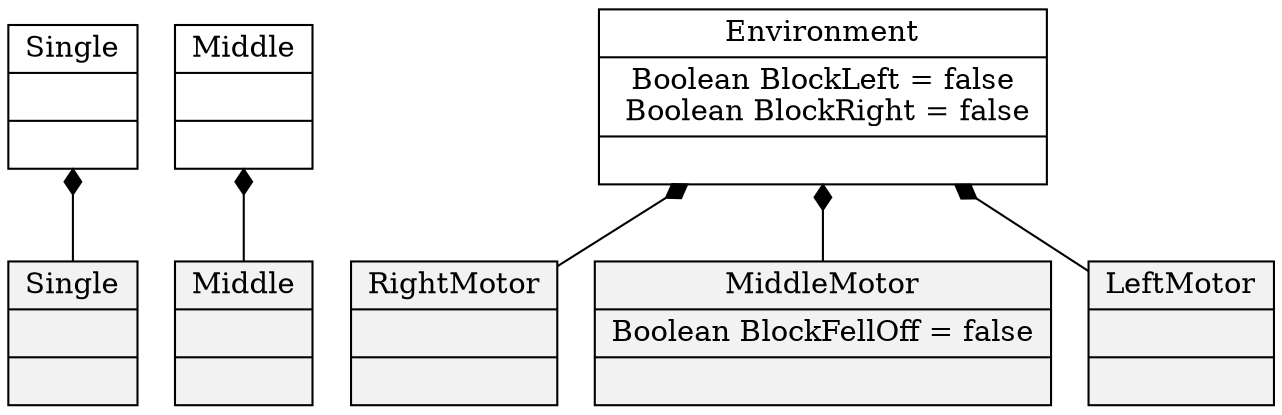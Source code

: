 
digraph LegoCase {
  node [shape=record]
  edge [dir=back, arrowtail=diamond]

Single_129
 [label="{Single||}"]
Single_129_Single [label="{Single||}", style=filled, fillcolor=gray95]
Single_129 -> Single_129_Single

Middle_128
 [label="{Middle||}"]
Middle_128_Middle [label="{Middle||}", style=filled, fillcolor=gray95]
Middle_128 -> Middle_128_Middle

Environment_84
 [label="{Environment|Boolean BlockLeft = false\n Boolean BlockRight = false|}"]
Environment_84_RightMotor [label="{RightMotor||}", style=filled, fillcolor=gray95]
Environment_84 -> Environment_84_RightMotor
Environment_84_MiddleMotor [label="{MiddleMotor|Boolean BlockFellOff = false|}", style=filled, fillcolor=gray95]
Environment_84 -> Environment_84_MiddleMotor
Environment_84_LeftMotor [label="{LeftMotor||}", style=filled, fillcolor=gray95]
Environment_84 -> Environment_84_LeftMotor


}
